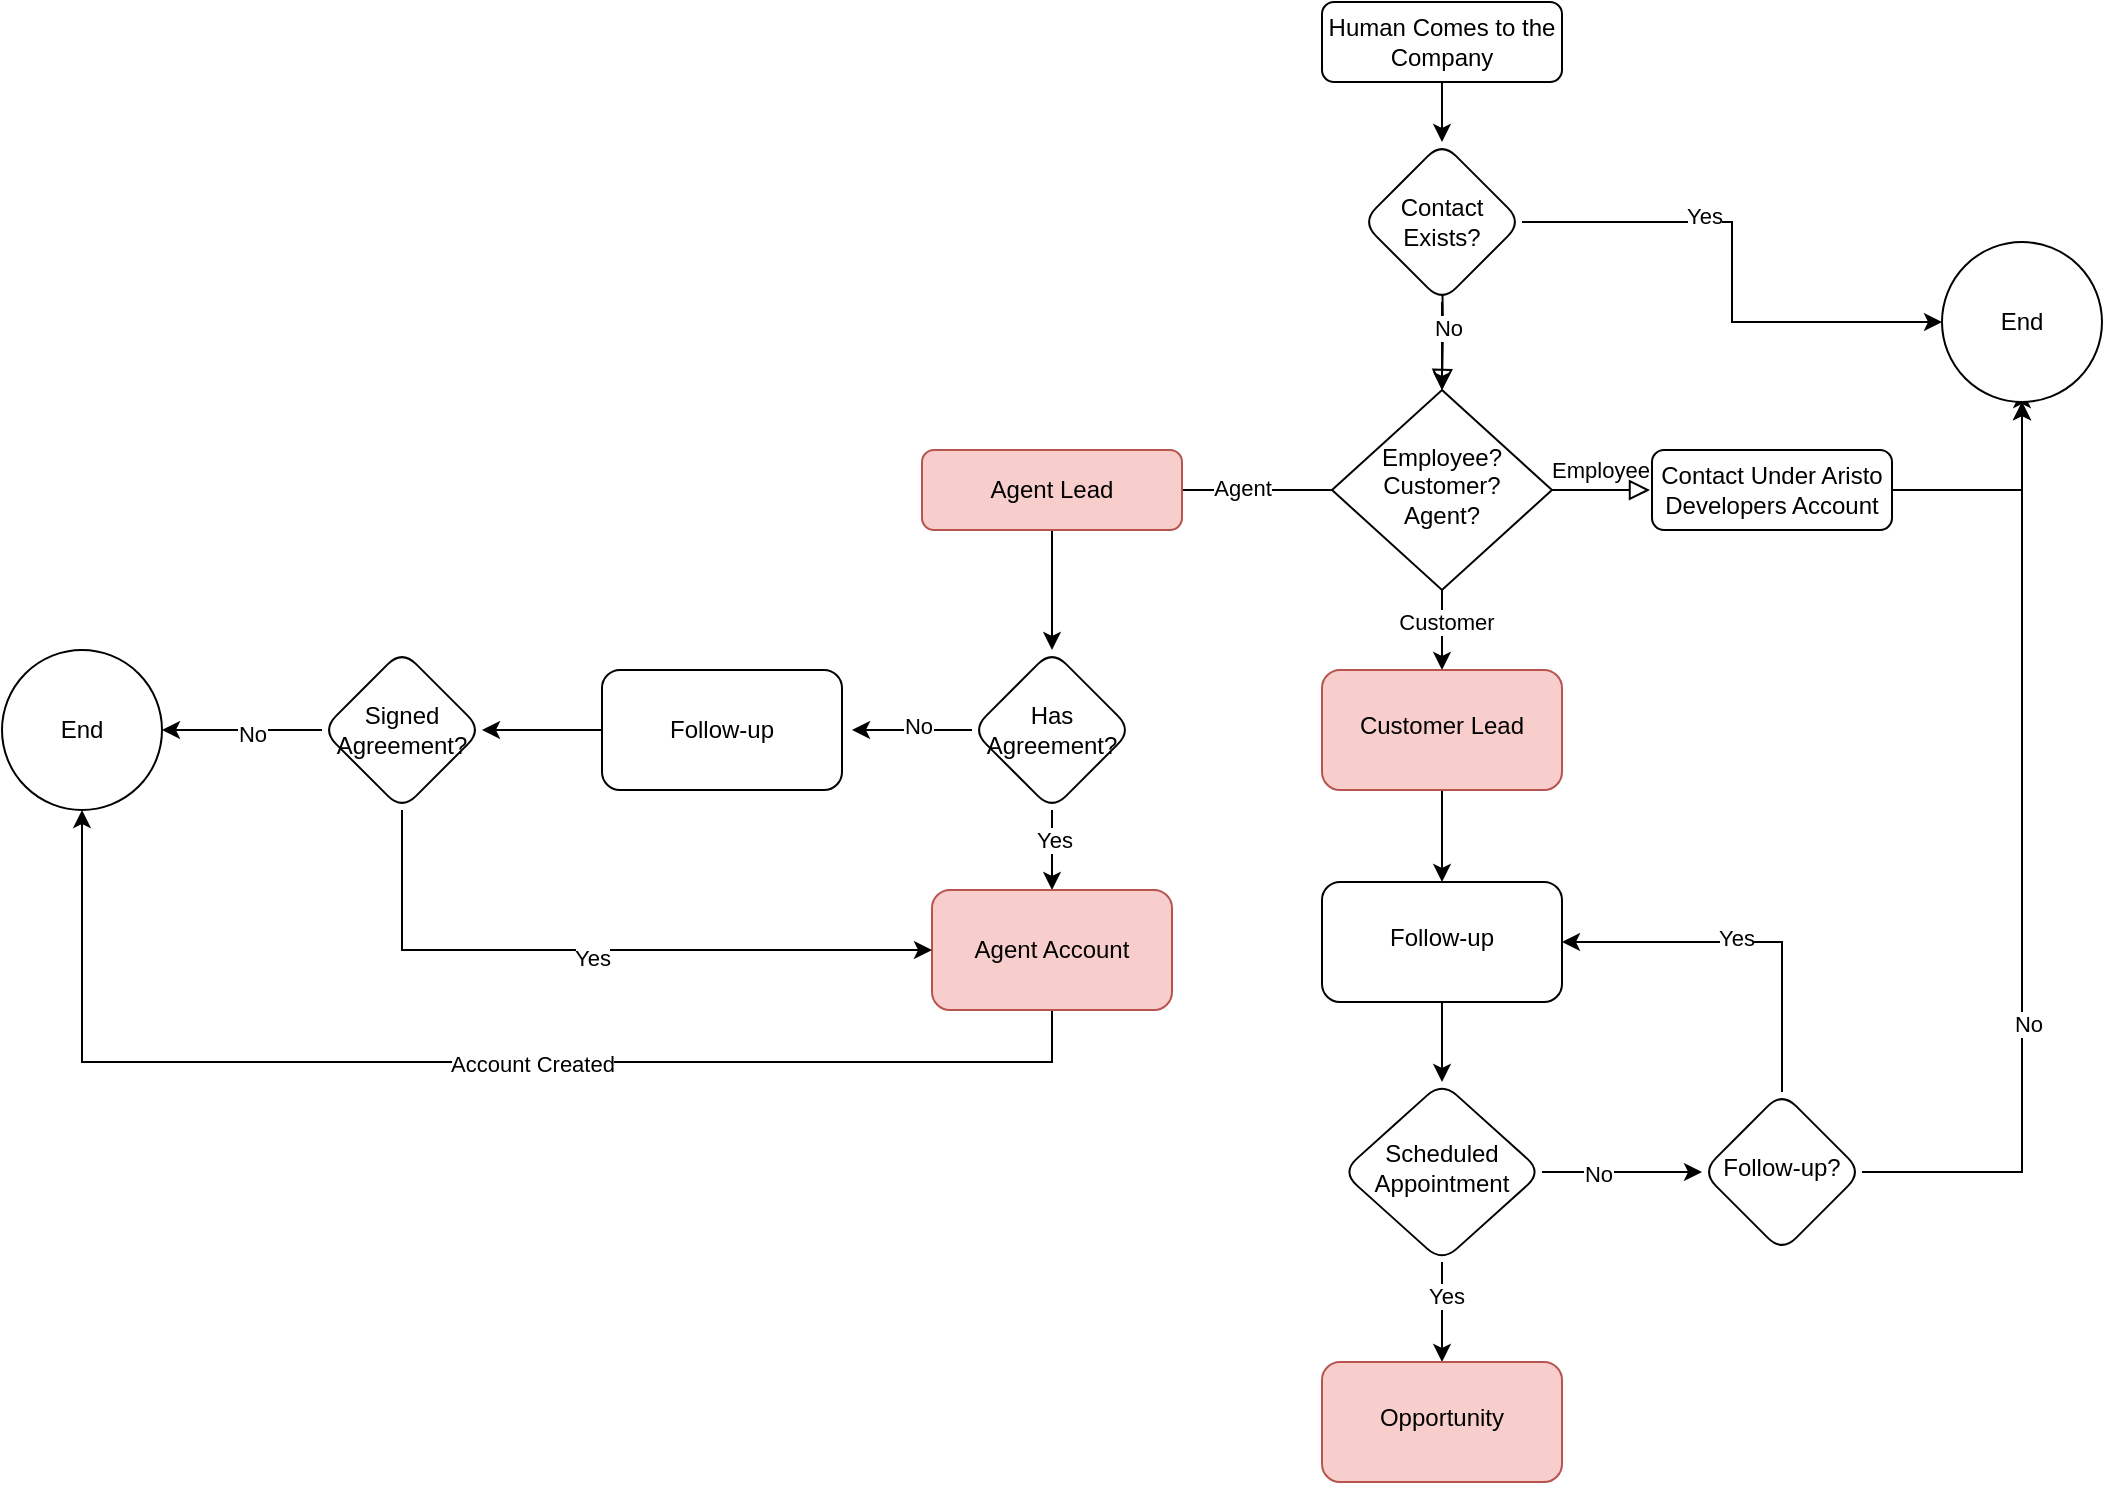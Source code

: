 <mxfile version="22.0.8" type="github">
  <diagram id="C5RBs43oDa-KdzZeNtuy" name="Page-1">
    <mxGraphModel dx="1434" dy="790" grid="1" gridSize="10" guides="1" tooltips="1" connect="1" arrows="1" fold="1" page="1" pageScale="1" pageWidth="1169" pageHeight="827" math="0" shadow="0">
      <root>
        <mxCell id="WIyWlLk6GJQsqaUBKTNV-0" />
        <mxCell id="WIyWlLk6GJQsqaUBKTNV-1" parent="WIyWlLk6GJQsqaUBKTNV-0" />
        <mxCell id="WIyWlLk6GJQsqaUBKTNV-2" value="" style="rounded=0;html=1;jettySize=auto;orthogonalLoop=1;fontSize=11;endArrow=block;endFill=0;endSize=8;strokeWidth=1;shadow=0;labelBackgroundColor=none;edgeStyle=orthogonalEdgeStyle;" parent="WIyWlLk6GJQsqaUBKTNV-1" target="WIyWlLk6GJQsqaUBKTNV-6" edge="1">
          <mxGeometry relative="1" as="geometry">
            <mxPoint x="760" y="130" as="sourcePoint" />
          </mxGeometry>
        </mxCell>
        <mxCell id="VjtiuEkWNhs0W89HIsXD-37" value="" style="edgeStyle=orthogonalEdgeStyle;rounded=0;orthogonalLoop=1;jettySize=auto;html=1;" edge="1" parent="WIyWlLk6GJQsqaUBKTNV-1" source="WIyWlLk6GJQsqaUBKTNV-3" target="VjtiuEkWNhs0W89HIsXD-36">
          <mxGeometry relative="1" as="geometry" />
        </mxCell>
        <mxCell id="WIyWlLk6GJQsqaUBKTNV-3" value="Human Comes to the Company" style="rounded=1;whiteSpace=wrap;html=1;fontSize=12;glass=0;strokeWidth=1;shadow=0;" parent="WIyWlLk6GJQsqaUBKTNV-1" vertex="1">
          <mxGeometry x="700" width="120" height="40" as="geometry" />
        </mxCell>
        <mxCell id="WIyWlLk6GJQsqaUBKTNV-5" value="Employee" style="edgeStyle=orthogonalEdgeStyle;rounded=0;html=1;jettySize=auto;orthogonalLoop=1;fontSize=11;endArrow=block;endFill=0;endSize=8;strokeWidth=1;shadow=0;labelBackgroundColor=none;" parent="WIyWlLk6GJQsqaUBKTNV-1" edge="1">
          <mxGeometry y="10" relative="1" as="geometry">
            <mxPoint as="offset" />
            <mxPoint x="814" y="244" as="sourcePoint" />
            <mxPoint x="864" y="244" as="targetPoint" />
          </mxGeometry>
        </mxCell>
        <mxCell id="VjtiuEkWNhs0W89HIsXD-4" value="" style="edgeStyle=orthogonalEdgeStyle;rounded=0;orthogonalLoop=1;jettySize=auto;html=1;" edge="1" parent="WIyWlLk6GJQsqaUBKTNV-1" source="WIyWlLk6GJQsqaUBKTNV-6">
          <mxGeometry relative="1" as="geometry">
            <mxPoint x="620" y="244" as="targetPoint" />
          </mxGeometry>
        </mxCell>
        <mxCell id="VjtiuEkWNhs0W89HIsXD-5" value="Agent" style="edgeLabel;html=1;align=center;verticalAlign=middle;resizable=0;points=[];" vertex="1" connectable="0" parent="VjtiuEkWNhs0W89HIsXD-4">
          <mxGeometry x="0.067" y="-2" relative="1" as="geometry">
            <mxPoint as="offset" />
          </mxGeometry>
        </mxCell>
        <mxCell id="VjtiuEkWNhs0W89HIsXD-33" value="" style="edgeStyle=orthogonalEdgeStyle;rounded=0;orthogonalLoop=1;jettySize=auto;html=1;" edge="1" parent="WIyWlLk6GJQsqaUBKTNV-1" source="WIyWlLk6GJQsqaUBKTNV-6" target="VjtiuEkWNhs0W89HIsXD-32">
          <mxGeometry relative="1" as="geometry" />
        </mxCell>
        <mxCell id="VjtiuEkWNhs0W89HIsXD-34" value="Customer" style="edgeLabel;html=1;align=center;verticalAlign=middle;resizable=0;points=[];" vertex="1" connectable="0" parent="VjtiuEkWNhs0W89HIsXD-33">
          <mxGeometry x="-0.22" y="2" relative="1" as="geometry">
            <mxPoint as="offset" />
          </mxGeometry>
        </mxCell>
        <mxCell id="WIyWlLk6GJQsqaUBKTNV-6" value="Employee?&lt;br&gt;Customer?&lt;br&gt;Agent?" style="rhombus;whiteSpace=wrap;html=1;shadow=0;fontFamily=Helvetica;fontSize=12;align=center;strokeWidth=1;spacing=6;spacingTop=-4;" parent="WIyWlLk6GJQsqaUBKTNV-1" vertex="1">
          <mxGeometry x="705" y="194" width="110" height="100" as="geometry" />
        </mxCell>
        <mxCell id="VjtiuEkWNhs0W89HIsXD-30" value="" style="edgeStyle=orthogonalEdgeStyle;rounded=0;orthogonalLoop=1;jettySize=auto;html=1;" edge="1" parent="WIyWlLk6GJQsqaUBKTNV-1" source="VjtiuEkWNhs0W89HIsXD-29">
          <mxGeometry relative="1" as="geometry">
            <mxPoint x="1050" y="194" as="targetPoint" />
          </mxGeometry>
        </mxCell>
        <mxCell id="WIyWlLk6GJQsqaUBKTNV-7" value="Contact Under Aristo Developers Account" style="rounded=1;whiteSpace=wrap;html=1;fontSize=12;glass=0;strokeWidth=1;shadow=0;" parent="WIyWlLk6GJQsqaUBKTNV-1" vertex="1">
          <mxGeometry x="865" y="224" width="120" height="40" as="geometry" />
        </mxCell>
        <mxCell id="VjtiuEkWNhs0W89HIsXD-11" value="" style="edgeStyle=orthogonalEdgeStyle;rounded=0;orthogonalLoop=1;jettySize=auto;html=1;" edge="1" parent="WIyWlLk6GJQsqaUBKTNV-1" source="VjtiuEkWNhs0W89HIsXD-7" target="VjtiuEkWNhs0W89HIsXD-10">
          <mxGeometry relative="1" as="geometry" />
        </mxCell>
        <mxCell id="VjtiuEkWNhs0W89HIsXD-7" value="Agent Lead" style="rounded=1;whiteSpace=wrap;html=1;fontSize=12;glass=0;strokeWidth=1;shadow=0;fillColor=#f8cecc;strokeColor=#b85450;" vertex="1" parent="WIyWlLk6GJQsqaUBKTNV-1">
          <mxGeometry x="500" y="224" width="130" height="40" as="geometry" />
        </mxCell>
        <mxCell id="VjtiuEkWNhs0W89HIsXD-13" value="" style="edgeStyle=orthogonalEdgeStyle;rounded=0;orthogonalLoop=1;jettySize=auto;html=1;" edge="1" parent="WIyWlLk6GJQsqaUBKTNV-1" source="VjtiuEkWNhs0W89HIsXD-10" target="VjtiuEkWNhs0W89HIsXD-12">
          <mxGeometry relative="1" as="geometry" />
        </mxCell>
        <mxCell id="VjtiuEkWNhs0W89HIsXD-14" value="Yes" style="edgeLabel;html=1;align=center;verticalAlign=middle;resizable=0;points=[];" vertex="1" connectable="0" parent="VjtiuEkWNhs0W89HIsXD-13">
          <mxGeometry x="-0.244" y="1" relative="1" as="geometry">
            <mxPoint as="offset" />
          </mxGeometry>
        </mxCell>
        <mxCell id="VjtiuEkWNhs0W89HIsXD-16" value="" style="edgeStyle=orthogonalEdgeStyle;rounded=0;orthogonalLoop=1;jettySize=auto;html=1;" edge="1" parent="WIyWlLk6GJQsqaUBKTNV-1" source="VjtiuEkWNhs0W89HIsXD-10">
          <mxGeometry relative="1" as="geometry">
            <mxPoint x="465" y="364" as="targetPoint" />
          </mxGeometry>
        </mxCell>
        <mxCell id="VjtiuEkWNhs0W89HIsXD-17" value="No" style="edgeLabel;html=1;align=center;verticalAlign=middle;resizable=0;points=[];" vertex="1" connectable="0" parent="VjtiuEkWNhs0W89HIsXD-16">
          <mxGeometry x="-0.1" y="-2" relative="1" as="geometry">
            <mxPoint as="offset" />
          </mxGeometry>
        </mxCell>
        <mxCell id="VjtiuEkWNhs0W89HIsXD-10" value="Has Agreement?" style="rhombus;whiteSpace=wrap;html=1;rounded=1;glass=0;strokeWidth=1;shadow=0;" vertex="1" parent="WIyWlLk6GJQsqaUBKTNV-1">
          <mxGeometry x="525" y="324" width="80" height="80" as="geometry" />
        </mxCell>
        <mxCell id="VjtiuEkWNhs0W89HIsXD-27" style="edgeStyle=orthogonalEdgeStyle;rounded=0;orthogonalLoop=1;jettySize=auto;html=1;entryX=0.5;entryY=1;entryDx=0;entryDy=0;" edge="1" parent="WIyWlLk6GJQsqaUBKTNV-1" source="VjtiuEkWNhs0W89HIsXD-12" target="VjtiuEkWNhs0W89HIsXD-18">
          <mxGeometry relative="1" as="geometry">
            <Array as="points">
              <mxPoint x="565" y="530" />
              <mxPoint x="80" y="530" />
            </Array>
          </mxGeometry>
        </mxCell>
        <mxCell id="VjtiuEkWNhs0W89HIsXD-28" value="Account Created" style="edgeLabel;html=1;align=center;verticalAlign=middle;resizable=0;points=[];" vertex="1" connectable="0" parent="VjtiuEkWNhs0W89HIsXD-27">
          <mxGeometry x="-0.102" y="1" relative="1" as="geometry">
            <mxPoint as="offset" />
          </mxGeometry>
        </mxCell>
        <mxCell id="VjtiuEkWNhs0W89HIsXD-12" value="Agent Account" style="whiteSpace=wrap;html=1;rounded=1;glass=0;strokeWidth=1;shadow=0;fillColor=#f8cecc;strokeColor=#b85450;" vertex="1" parent="WIyWlLk6GJQsqaUBKTNV-1">
          <mxGeometry x="505" y="444" width="120" height="60" as="geometry" />
        </mxCell>
        <mxCell id="VjtiuEkWNhs0W89HIsXD-18" value="End" style="ellipse;whiteSpace=wrap;html=1;" vertex="1" parent="WIyWlLk6GJQsqaUBKTNV-1">
          <mxGeometry x="40" y="324" width="80" height="80" as="geometry" />
        </mxCell>
        <mxCell id="VjtiuEkWNhs0W89HIsXD-22" value="" style="edgeStyle=orthogonalEdgeStyle;rounded=0;orthogonalLoop=1;jettySize=auto;html=1;" edge="1" parent="WIyWlLk6GJQsqaUBKTNV-1" source="VjtiuEkWNhs0W89HIsXD-20" target="VjtiuEkWNhs0W89HIsXD-21">
          <mxGeometry relative="1" as="geometry" />
        </mxCell>
        <mxCell id="VjtiuEkWNhs0W89HIsXD-20" value="Follow-up" style="rounded=1;whiteSpace=wrap;html=1;" vertex="1" parent="WIyWlLk6GJQsqaUBKTNV-1">
          <mxGeometry x="340" y="334" width="120" height="60" as="geometry" />
        </mxCell>
        <mxCell id="VjtiuEkWNhs0W89HIsXD-23" style="edgeStyle=orthogonalEdgeStyle;rounded=0;orthogonalLoop=1;jettySize=auto;html=1;entryX=0;entryY=0.5;entryDx=0;entryDy=0;" edge="1" parent="WIyWlLk6GJQsqaUBKTNV-1" source="VjtiuEkWNhs0W89HIsXD-21" target="VjtiuEkWNhs0W89HIsXD-12">
          <mxGeometry relative="1" as="geometry">
            <Array as="points">
              <mxPoint x="240" y="474" />
            </Array>
          </mxGeometry>
        </mxCell>
        <mxCell id="VjtiuEkWNhs0W89HIsXD-24" value="Yes" style="edgeLabel;html=1;align=center;verticalAlign=middle;resizable=0;points=[];" vertex="1" connectable="0" parent="VjtiuEkWNhs0W89HIsXD-23">
          <mxGeometry x="-0.015" y="-4" relative="1" as="geometry">
            <mxPoint as="offset" />
          </mxGeometry>
        </mxCell>
        <mxCell id="VjtiuEkWNhs0W89HIsXD-25" value="" style="edgeStyle=orthogonalEdgeStyle;rounded=0;orthogonalLoop=1;jettySize=auto;html=1;" edge="1" parent="WIyWlLk6GJQsqaUBKTNV-1" source="VjtiuEkWNhs0W89HIsXD-21" target="VjtiuEkWNhs0W89HIsXD-18">
          <mxGeometry relative="1" as="geometry" />
        </mxCell>
        <mxCell id="VjtiuEkWNhs0W89HIsXD-26" value="No" style="edgeLabel;html=1;align=center;verticalAlign=middle;resizable=0;points=[];" vertex="1" connectable="0" parent="VjtiuEkWNhs0W89HIsXD-25">
          <mxGeometry x="-0.12" y="2" relative="1" as="geometry">
            <mxPoint as="offset" />
          </mxGeometry>
        </mxCell>
        <mxCell id="VjtiuEkWNhs0W89HIsXD-21" value="Signed Agreement?" style="rhombus;whiteSpace=wrap;html=1;rounded=1;" vertex="1" parent="WIyWlLk6GJQsqaUBKTNV-1">
          <mxGeometry x="200" y="324" width="80" height="80" as="geometry" />
        </mxCell>
        <mxCell id="VjtiuEkWNhs0W89HIsXD-45" value="" style="edgeStyle=orthogonalEdgeStyle;rounded=0;orthogonalLoop=1;jettySize=auto;html=1;" edge="1" parent="WIyWlLk6GJQsqaUBKTNV-1" source="VjtiuEkWNhs0W89HIsXD-32" target="VjtiuEkWNhs0W89HIsXD-44">
          <mxGeometry relative="1" as="geometry" />
        </mxCell>
        <mxCell id="VjtiuEkWNhs0W89HIsXD-32" value="Customer Lead" style="rounded=1;whiteSpace=wrap;html=1;shadow=0;strokeWidth=1;spacing=6;spacingTop=-4;fillColor=#f8cecc;strokeColor=#b85450;" vertex="1" parent="WIyWlLk6GJQsqaUBKTNV-1">
          <mxGeometry x="700" y="334" width="120" height="60" as="geometry" />
        </mxCell>
        <mxCell id="VjtiuEkWNhs0W89HIsXD-35" value="" style="edgeStyle=orthogonalEdgeStyle;rounded=0;orthogonalLoop=1;jettySize=auto;html=1;" edge="1" parent="WIyWlLk6GJQsqaUBKTNV-1" source="WIyWlLk6GJQsqaUBKTNV-7" target="VjtiuEkWNhs0W89HIsXD-29">
          <mxGeometry relative="1" as="geometry">
            <mxPoint x="985" y="244" as="sourcePoint" />
            <mxPoint x="1050" y="194" as="targetPoint" />
          </mxGeometry>
        </mxCell>
        <mxCell id="VjtiuEkWNhs0W89HIsXD-29" value="End" style="ellipse;whiteSpace=wrap;html=1;rounded=1;glass=0;strokeWidth=1;shadow=0;" vertex="1" parent="WIyWlLk6GJQsqaUBKTNV-1">
          <mxGeometry x="1010" y="120" width="80" height="80" as="geometry" />
        </mxCell>
        <mxCell id="VjtiuEkWNhs0W89HIsXD-38" value="" style="edgeStyle=orthogonalEdgeStyle;rounded=0;orthogonalLoop=1;jettySize=auto;html=1;" edge="1" parent="WIyWlLk6GJQsqaUBKTNV-1" source="VjtiuEkWNhs0W89HIsXD-36" target="WIyWlLk6GJQsqaUBKTNV-6">
          <mxGeometry relative="1" as="geometry" />
        </mxCell>
        <mxCell id="VjtiuEkWNhs0W89HIsXD-40" value="No" style="edgeLabel;html=1;align=center;verticalAlign=middle;resizable=0;points=[];" vertex="1" connectable="0" parent="VjtiuEkWNhs0W89HIsXD-38">
          <mxGeometry x="-0.409" y="3" relative="1" as="geometry">
            <mxPoint as="offset" />
          </mxGeometry>
        </mxCell>
        <mxCell id="VjtiuEkWNhs0W89HIsXD-42" style="edgeStyle=orthogonalEdgeStyle;rounded=0;orthogonalLoop=1;jettySize=auto;html=1;entryX=0;entryY=0.5;entryDx=0;entryDy=0;" edge="1" parent="WIyWlLk6GJQsqaUBKTNV-1" source="VjtiuEkWNhs0W89HIsXD-36" target="VjtiuEkWNhs0W89HIsXD-29">
          <mxGeometry relative="1" as="geometry" />
        </mxCell>
        <mxCell id="VjtiuEkWNhs0W89HIsXD-43" value="Yes" style="edgeLabel;html=1;align=center;verticalAlign=middle;resizable=0;points=[];" vertex="1" connectable="0" parent="VjtiuEkWNhs0W89HIsXD-42">
          <mxGeometry x="-0.3" y="3" relative="1" as="geometry">
            <mxPoint as="offset" />
          </mxGeometry>
        </mxCell>
        <mxCell id="VjtiuEkWNhs0W89HIsXD-36" value="Contact Exists?" style="rhombus;whiteSpace=wrap;html=1;rounded=1;glass=0;strokeWidth=1;shadow=0;" vertex="1" parent="WIyWlLk6GJQsqaUBKTNV-1">
          <mxGeometry x="720" y="70" width="80" height="80" as="geometry" />
        </mxCell>
        <mxCell id="VjtiuEkWNhs0W89HIsXD-48" value="" style="edgeStyle=orthogonalEdgeStyle;rounded=0;orthogonalLoop=1;jettySize=auto;html=1;" edge="1" parent="WIyWlLk6GJQsqaUBKTNV-1" source="VjtiuEkWNhs0W89HIsXD-44" target="VjtiuEkWNhs0W89HIsXD-47">
          <mxGeometry relative="1" as="geometry" />
        </mxCell>
        <mxCell id="VjtiuEkWNhs0W89HIsXD-44" value="Follow-up" style="rounded=1;whiteSpace=wrap;html=1;shadow=0;strokeWidth=1;spacing=6;spacingTop=-4;" vertex="1" parent="WIyWlLk6GJQsqaUBKTNV-1">
          <mxGeometry x="700" y="440" width="120" height="60" as="geometry" />
        </mxCell>
        <mxCell id="VjtiuEkWNhs0W89HIsXD-52" value="" style="edgeStyle=orthogonalEdgeStyle;rounded=0;orthogonalLoop=1;jettySize=auto;html=1;" edge="1" parent="WIyWlLk6GJQsqaUBKTNV-1" source="VjtiuEkWNhs0W89HIsXD-47" target="VjtiuEkWNhs0W89HIsXD-51">
          <mxGeometry relative="1" as="geometry" />
        </mxCell>
        <mxCell id="VjtiuEkWNhs0W89HIsXD-62" value="No" style="edgeLabel;html=1;align=center;verticalAlign=middle;resizable=0;points=[];" vertex="1" connectable="0" parent="VjtiuEkWNhs0W89HIsXD-52">
          <mxGeometry x="-0.3" y="-1" relative="1" as="geometry">
            <mxPoint as="offset" />
          </mxGeometry>
        </mxCell>
        <mxCell id="VjtiuEkWNhs0W89HIsXD-60" value="" style="edgeStyle=orthogonalEdgeStyle;rounded=0;orthogonalLoop=1;jettySize=auto;html=1;" edge="1" parent="WIyWlLk6GJQsqaUBKTNV-1" source="VjtiuEkWNhs0W89HIsXD-47" target="VjtiuEkWNhs0W89HIsXD-59">
          <mxGeometry relative="1" as="geometry" />
        </mxCell>
        <mxCell id="VjtiuEkWNhs0W89HIsXD-61" value="Yes" style="edgeLabel;html=1;align=center;verticalAlign=middle;resizable=0;points=[];" vertex="1" connectable="0" parent="VjtiuEkWNhs0W89HIsXD-60">
          <mxGeometry x="-0.32" y="2" relative="1" as="geometry">
            <mxPoint as="offset" />
          </mxGeometry>
        </mxCell>
        <mxCell id="VjtiuEkWNhs0W89HIsXD-47" value="Scheduled&lt;br&gt;Appointment" style="rhombus;whiteSpace=wrap;html=1;rounded=1;shadow=0;strokeWidth=1;spacing=6;spacingTop=-4;" vertex="1" parent="WIyWlLk6GJQsqaUBKTNV-1">
          <mxGeometry x="710" y="540" width="100" height="90" as="geometry" />
        </mxCell>
        <mxCell id="VjtiuEkWNhs0W89HIsXD-53" style="edgeStyle=orthogonalEdgeStyle;rounded=0;orthogonalLoop=1;jettySize=auto;html=1;exitX=0.5;exitY=0;exitDx=0;exitDy=0;entryX=1;entryY=0.5;entryDx=0;entryDy=0;" edge="1" parent="WIyWlLk6GJQsqaUBKTNV-1" source="VjtiuEkWNhs0W89HIsXD-51" target="VjtiuEkWNhs0W89HIsXD-44">
          <mxGeometry relative="1" as="geometry" />
        </mxCell>
        <mxCell id="VjtiuEkWNhs0W89HIsXD-54" value="Yes" style="edgeLabel;html=1;align=center;verticalAlign=middle;resizable=0;points=[];" vertex="1" connectable="0" parent="VjtiuEkWNhs0W89HIsXD-53">
          <mxGeometry x="0.059" y="-2" relative="1" as="geometry">
            <mxPoint as="offset" />
          </mxGeometry>
        </mxCell>
        <mxCell id="VjtiuEkWNhs0W89HIsXD-55" style="edgeStyle=orthogonalEdgeStyle;rounded=0;orthogonalLoop=1;jettySize=auto;html=1;exitX=1;exitY=0.5;exitDx=0;exitDy=0;" edge="1" parent="WIyWlLk6GJQsqaUBKTNV-1" source="VjtiuEkWNhs0W89HIsXD-51" target="VjtiuEkWNhs0W89HIsXD-29">
          <mxGeometry relative="1" as="geometry" />
        </mxCell>
        <mxCell id="VjtiuEkWNhs0W89HIsXD-56" value="No" style="edgeLabel;html=1;align=center;verticalAlign=middle;resizable=0;points=[];" vertex="1" connectable="0" parent="VjtiuEkWNhs0W89HIsXD-55">
          <mxGeometry x="-0.338" y="-3" relative="1" as="geometry">
            <mxPoint as="offset" />
          </mxGeometry>
        </mxCell>
        <mxCell id="VjtiuEkWNhs0W89HIsXD-51" value="Follow-up?" style="rhombus;whiteSpace=wrap;html=1;rounded=1;shadow=0;strokeWidth=1;spacing=6;spacingTop=-4;" vertex="1" parent="WIyWlLk6GJQsqaUBKTNV-1">
          <mxGeometry x="890" y="545" width="80" height="80" as="geometry" />
        </mxCell>
        <mxCell id="VjtiuEkWNhs0W89HIsXD-59" value="Opportunity" style="whiteSpace=wrap;html=1;rounded=1;shadow=0;strokeWidth=1;spacing=6;spacingTop=-4;fillColor=#f8cecc;strokeColor=#b85450;" vertex="1" parent="WIyWlLk6GJQsqaUBKTNV-1">
          <mxGeometry x="700" y="680" width="120" height="60" as="geometry" />
        </mxCell>
      </root>
    </mxGraphModel>
  </diagram>
</mxfile>
